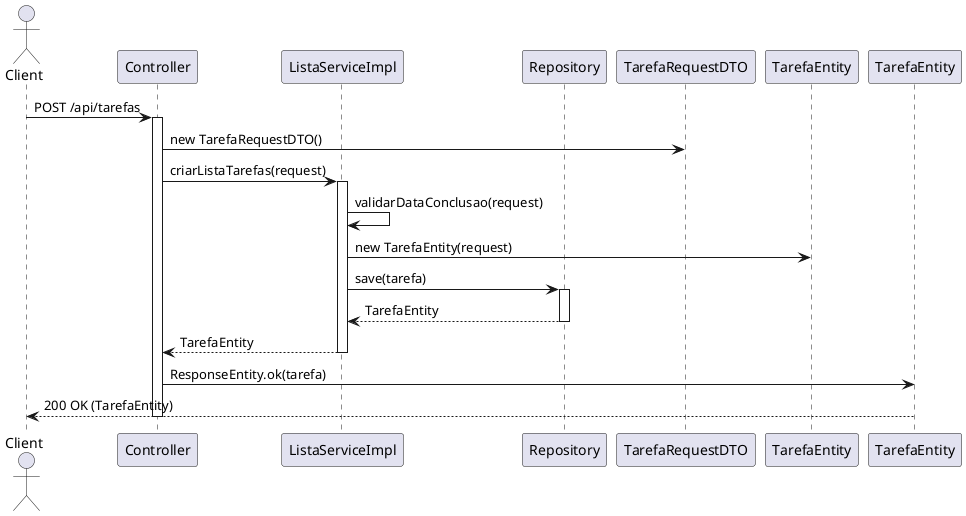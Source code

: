 @startuml
actor Client
participant "Controller" as C
participant "ListaServiceImpl" as S
participant "Repository" as R
participant "TarefaRequestDTO" as ReqDTO
participant "TarefaEntity" as Ent

Client -> C: POST /api/tarefas
activate C
C -> ReqDTO: new TarefaRequestDTO()
C -> S: criarListaTarefas(request)
activate S
S -> S: validarDataConclusao(request)
S -> Ent: new TarefaEntity(request)
S -> R: save(tarefa)
activate R
R --> S: TarefaEntity
deactivate R
S --> C: TarefaEntity
deactivate S
C -> TarefaEntity: ResponseEntity.ok(tarefa)
TarefaEntity --> Client: 200 OK (TarefaEntity)
deactivate C
@enduml
